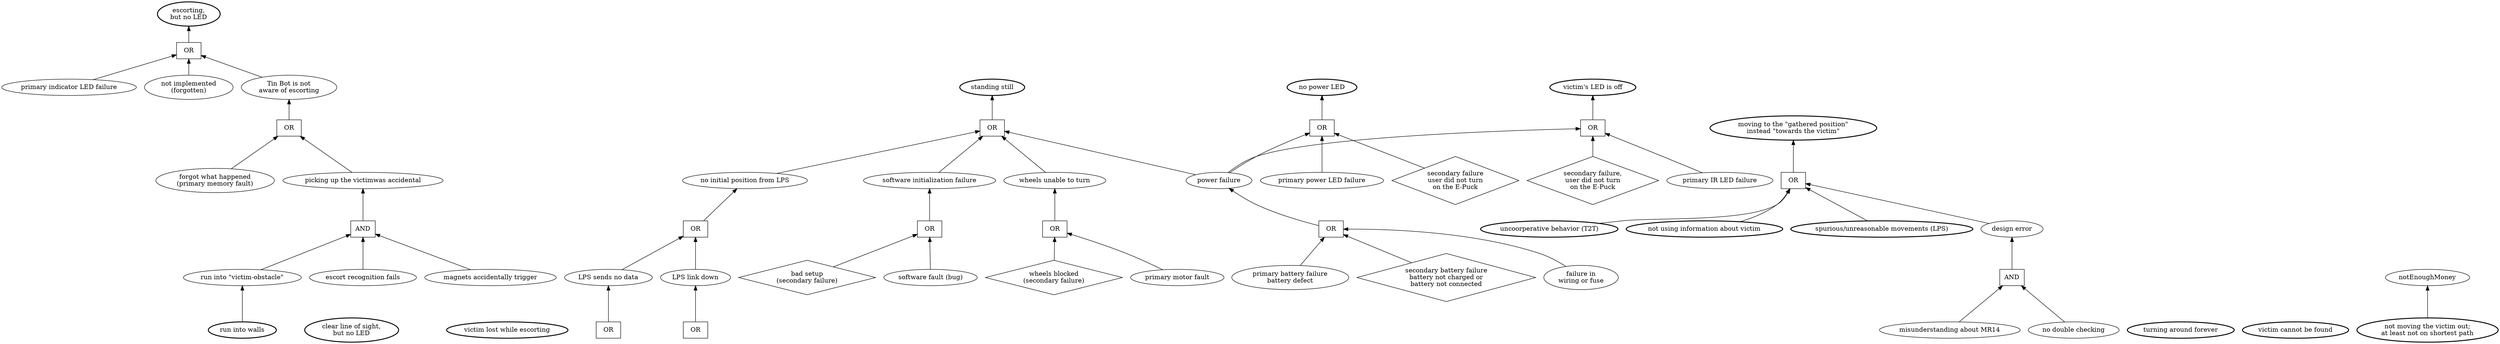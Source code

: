 digraph somegraph {
rankdir=BT;

escortNoLed[label="escorting,\nbut no LED", style="bold"];
escortNoLedOr[label="OR", shape=box];
escortNoLedOr -> escortNoLed;
    escortLedFailure[label="primary indicator LED failure"];
    escortLedFailure -> escortNoLedOr;
    //
    escortLedForgotten[label="not implemented\n(forgotten)"];
    escortLedForgotten -> escortNoLedOr;
    //
    notEscorting[label="Tin Bot is not\naware of escorting"];
    notEscorting -> escortNoLedOr;
    notEscortingOr[label="OR", shape=box];
    notEscortingOr -> notEscorting;
        memoryFault[label="forgot what happened\n(primary memory fault)"];
        memoryFault -> notEscortingOr;
        //
        unintentionalEscort[label="picking up the victim\was accidental"];
        unintentionalEscort -> notEscortingOr;
        unintentionalEscortAnd[label="AND", shape=box];
        unintentionalEscortAnd -> unintentionalEscort;
            runVictimOver[label="run into \"victim-obstacle\""];
            runVictimOver -> unintentionalEscortAnd;
            bump -> runVictimOver; // Single reason means: no boolean operator!
            //
            escortingRecognition -> unintentionalEscortAnd;
            //
            magnetsTriggerAcc[label="magnets accidentally trigger"];
            magnetsTriggerAcc -> unintentionalEscortAnd;


seeNoLed[label="clear line of sight,\nbut no LED", style="bold"];


victimLost[label="victim lost while escorting", style="bold"];
// see and use below: 'escortingRecognition'


// Not stand-alone, but used multiple times
escortingRecognition[label="escort recognition fails"];
// FIXME


standingStill[label="standing still", style="bold"];
standingStillOr[label="OR", shape=box];
standingStillOr -> standingStill;
    noInitialLps[label="no initial position from LPS"];
    noInitialLps -> standingStillOr;
    noInitialLpsOr[label="OR", shape=box];
    noInitialLpsOr -> noInitialLps;
        lpsCommunication -> noInitialLpsOr;
        //
        lpsSystemFailure -> noInitialLpsOr;
    //
    softwareInit[label="software initialization failure"];
    softwareInit -> standingStillOr;
    softwareInitOr[label="OR", shape=box];
    softwareInitOr -> softwareInit;
        softwareInitSoftware[label="software fault (bug)"];
        softwareInitSoftware -> softwareInitOr;
        //
        badFirmware[label="bad setup\n(secondary failure)", shape=diamond];
        badFirmware -> softwareInitOr;
    //
    wheelFault[label="wheels unable to turn"];
    wheelFault -> standingStillOr;
    wheelFaultOr[label="OR", shape=box];
    wheelFaultOr -> wheelFault;
        primaryMotorFault[label="primary motor fault"];
        primaryMotorFault -> wheelFaultOr;
        //
        wheelsBlocked[label="wheels blocked\n(secondary failure)", shape=diamond];
        wheelsBlocked -> wheelFaultOr;
    //
    powerFailure -> standingStillOr;


// Not stand-alone, but used multiple times
lpsCommunication[label="LPS link down"];
lpsCommunicationOr[label="OR", shape=box];
lpsCommunicationOr -> lpsCommunication;
    // FIXME


// Not stand-alone, but used multiple times
lpsSystemFailure[label="LPS sends no data"];
lpsSystemFailureOr[label="OR", shape=box];
lpsSystemFailureOr -> lpsSystemFailure;
    // FIXME


uncoorperative[label="uncoorperative behavior (T2T)", style="bold"];


ignoreVictim[label="not using information about victim", style="bold"];


spin[label="turning around forever", style="bold"];


jerk[label="spurious/unreasonable movements (LPS)", style="bold"];


bump[label="run into walls", style="bold"];


goWrong[label="moving to the \"gathered position\"\ninstead \"towards the victim\"", style="bold"];
goWrongOr[label="OR", shape=box];
goWrongOr -> goWrong;
    ignoreVictim -> goWrongOr;
    //
    jerk -> goWrongOr;
    //
    goWrongSoft[label="design error"];
    goWrongSoft -> goWrongOr;
    goWrongSoftAnd[label="AND", shape="box"];
    goWrongSoftAnd -> goWrongSoft;
        specIgnored[label="misunderstanding about MR14"];
        specIgnored -> goWrongSoftAnd;
        //
        noDoubleCheck[label="no double checking"];
        noDoubleCheck -> goWrongSoftAnd;
    //
    uncoorperative -> goWrongOr;


powerNoLed[label="no power LED", style="bold"];
  powerNoLedOr[label="OR", shape=box];
  powerNoLedOr -> powerNoLed;
    powerLedDefunct[label="primary power LED failure"];
    powerLedDefunct -> powerNoLedOr;
    //
    userDidNotTurnOn[label="secondary failure\nuser did not turn\non the E-Puck", shape=diamond];
    userDidNotTurnOn -> powerNoLedOr;
    //
    powerFailure -> powerNoLedOr;


// Not stand-alone, but used multiple times
powerFailure[label="power failure"];
powerFailureOr[label="OR", shape=box];
powerFailureOr -> powerFailure;
    batteryDefect[label="primary battery failure\nbattery defect"];
    batteryDefect -> powerFailureOr;
    //
    batteryNotCharged[label="secondary battery failure\nbattery not charged or\nbattery not connected", shape=diamond];
    batteryNotCharged -> powerFailureOr;
    //
    wiringDefect[label="failure in\nwiring or fuse"];
    wiringDefect -> powerFailureOr;


victimSilent[label="victim's LED is off", style="bold"];
  victimSilentOr[label="OR", shape=box];
  victimSilentOr -> victimSilent;
    powerFailure -> victimSilentOr;
    //
    userDidNotTurnOnVictim[label="secondary failure,\nuser did not turn\non the E-Puck", shape=diamond];
    userDidNotTurnOnVictim -> victimSilentOr;
    //
    irLedDefect[label="primary IR LED failure"];
    irLedDefect -> victimSilentOr;


victim404[label="victim cannot be found", style="bold"];


noEscort[label="not moving the victim out;\nat least not on shortest path", style="bold"];
noEscort -> notEnoughMoney; // Dies ist ein Beispiel

}
